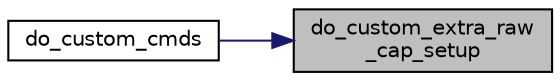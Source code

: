 digraph "do_custom_extra_raw_cap_setup"
{
 // INTERACTIVE_SVG=YES
 // LATEX_PDF_SIZE
  bgcolor="transparent";
  edge [fontname="Helvetica",fontsize="10",labelfontname="Helvetica",labelfontsize="10"];
  node [fontname="Helvetica",fontsize="10",shape=record];
  rankdir="RL";
  Node1 [label="do_custom_extra_raw\l_cap_setup",height=0.2,width=0.4,color="black", fillcolor="grey75", style="filled", fontcolor="black",tooltip=" "];
  Node1 -> Node2 [dir="back",color="midnightblue",fontsize="10",style="solid",fontname="Helvetica"];
  Node2 [label="do_custom_cmds",height=0.2,width=0.4,color="black",URL="$db/deb/custom__cfg_8c.html#acf76e74e91e4fe9767ab02e177fc9019",tooltip=" "];
}
